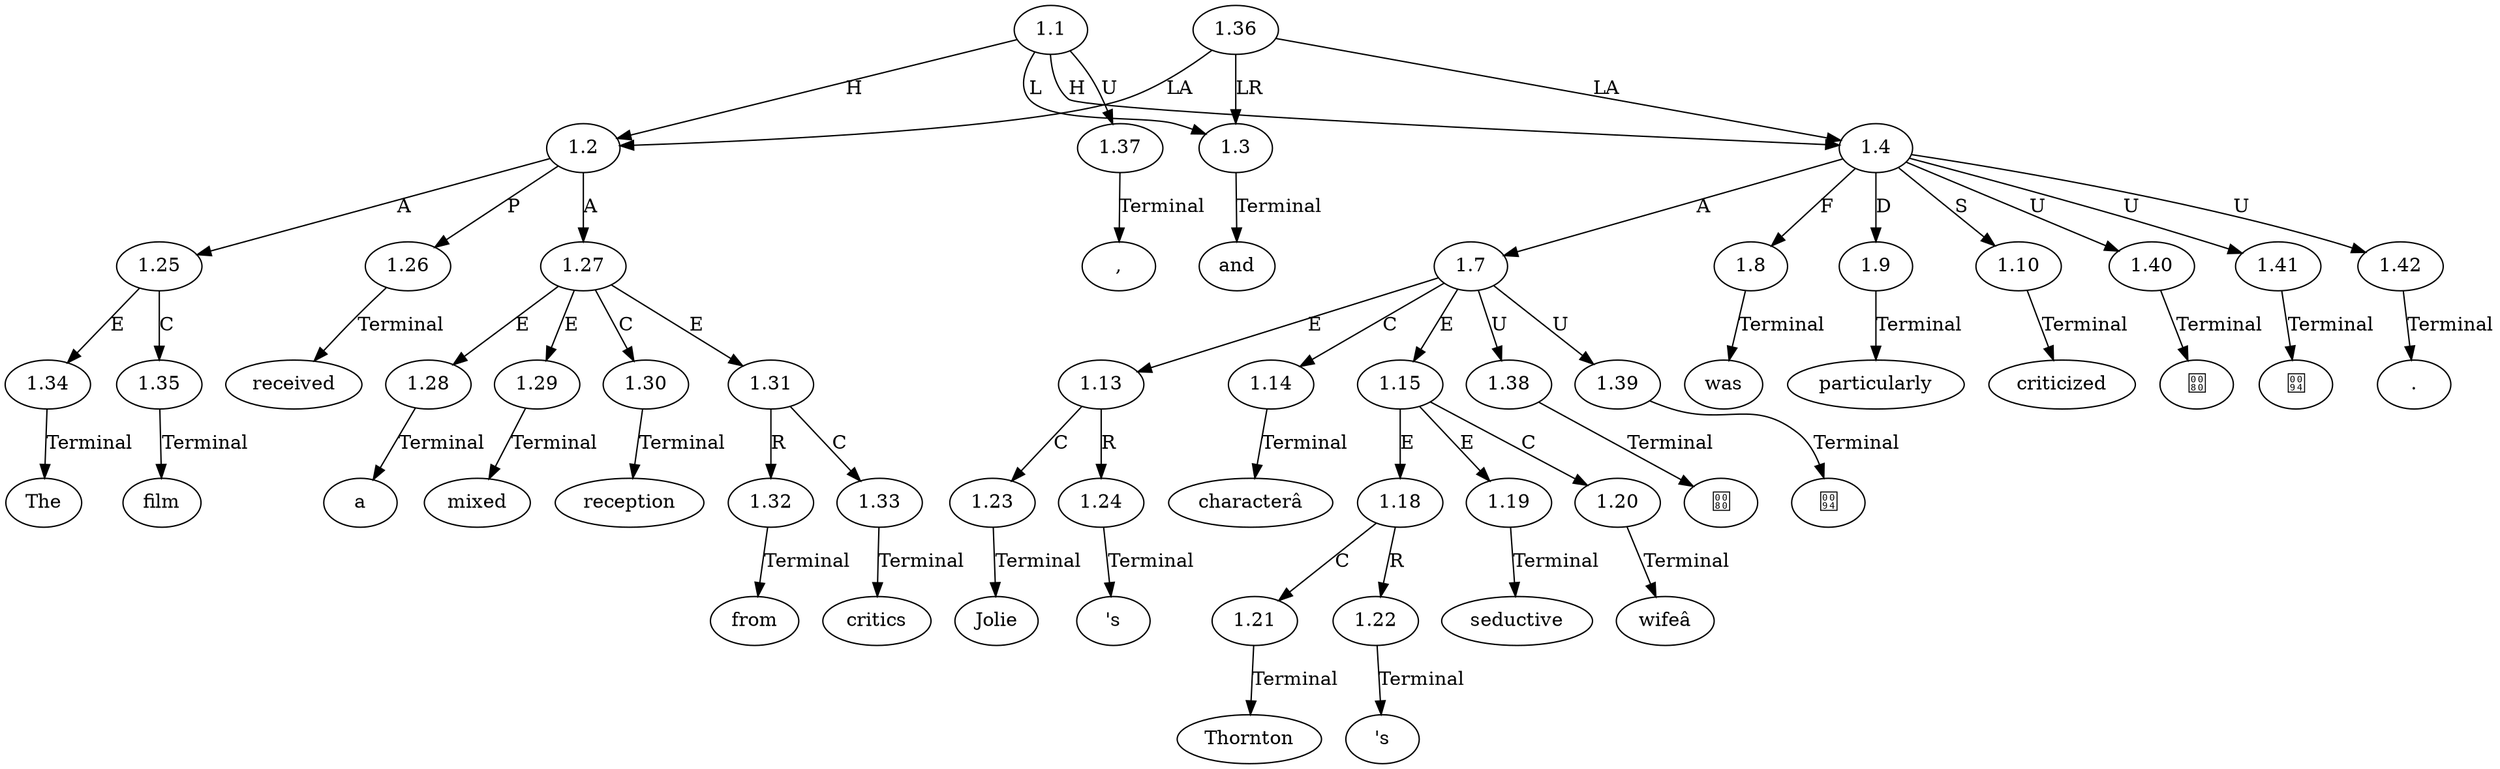 // Graph
digraph {
	0.1 [label=The ordering=out]
	0.10 [label=and ordering=out]
	0.11 [label=Jolie ordering=out]
	0.12 [label="'s" ordering=out]
	0.13 [label="characterâ" ordering=out]
	0.14 [label="" ordering=out]
	0.15 [label="" ordering=out]
	0.16 [label=Thornton ordering=out]
	0.17 [label="'s" ordering=out]
	0.18 [label=seductive ordering=out]
	0.19 [label="wifeâ" ordering=out]
	0.2 [label=film ordering=out]
	0.20 [label="" ordering=out]
	0.21 [label="" ordering=out]
	0.22 [label=was ordering=out]
	0.23 [label=particularly ordering=out]
	0.24 [label=criticized ordering=out]
	0.25 [label="." ordering=out]
	0.3 [label=received ordering=out]
	0.4 [label=a ordering=out]
	0.5 [label=mixed ordering=out]
	0.6 [label=reception ordering=out]
	0.7 [label=from ordering=out]
	0.8 [label=critics ordering=out]
	0.9 [label="," ordering=out]
	1.1 [label=1.1 ordering=out]
	1.2 [label=1.2 ordering=out]
	1.3 [label=1.3 ordering=out]
	1.4 [label=1.4 ordering=out]
	1.7 [label=1.7 ordering=out]
	1.8 [label=1.8 ordering=out]
	1.9 [label=1.9 ordering=out]
	1.10 [label=1.10 ordering=out]
	1.13 [label=1.13 ordering=out]
	1.14 [label=1.14 ordering=out]
	1.15 [label=1.15 ordering=out]
	1.18 [label=1.18 ordering=out]
	1.19 [label=1.19 ordering=out]
	1.20 [label=1.20 ordering=out]
	1.21 [label=1.21 ordering=out]
	1.22 [label=1.22 ordering=out]
	1.23 [label=1.23 ordering=out]
	1.24 [label=1.24 ordering=out]
	1.25 [label=1.25 ordering=out]
	1.26 [label=1.26 ordering=out]
	1.27 [label=1.27 ordering=out]
	1.28 [label=1.28 ordering=out]
	1.29 [label=1.29 ordering=out]
	1.30 [label=1.30 ordering=out]
	1.31 [label=1.31 ordering=out]
	1.32 [label=1.32 ordering=out]
	1.33 [label=1.33 ordering=out]
	1.34 [label=1.34 ordering=out]
	1.35 [label=1.35 ordering=out]
	1.36 [label=1.36 ordering=out]
	1.37 [label=1.37 ordering=out]
	1.38 [label=1.38 ordering=out]
	1.39 [label=1.39 ordering=out]
	1.40 [label=1.40 ordering=out]
	1.41 [label=1.41 ordering=out]
	1.42 [label=1.42 ordering=out]
	1.1 -> 1.2 [label=H ordering=out]
	1.1 -> 1.3 [label=L ordering=out]
	1.1 -> 1.4 [label=H ordering=out]
	1.1 -> 1.37 [label=U ordering=out]
	1.2 -> 1.25 [label=A ordering=out]
	1.2 -> 1.26 [label=P ordering=out]
	1.2 -> 1.27 [label=A ordering=out]
	1.3 -> 0.10 [label=Terminal ordering=out]
	1.4 -> 1.7 [label=A ordering=out]
	1.4 -> 1.8 [label=F ordering=out]
	1.4 -> 1.9 [label=D ordering=out]
	1.4 -> 1.10 [label=S ordering=out]
	1.4 -> 1.40 [label=U ordering=out]
	1.4 -> 1.41 [label=U ordering=out]
	1.4 -> 1.42 [label=U ordering=out]
	1.7 -> 1.13 [label=E ordering=out]
	1.7 -> 1.14 [label=C ordering=out]
	1.7 -> 1.15 [label=E ordering=out]
	1.7 -> 1.38 [label=U ordering=out]
	1.7 -> 1.39 [label=U ordering=out]
	1.8 -> 0.22 [label=Terminal ordering=out]
	1.9 -> 0.23 [label=Terminal ordering=out]
	1.10 -> 0.24 [label=Terminal ordering=out]
	1.13 -> 1.23 [label=C ordering=out]
	1.13 -> 1.24 [label=R ordering=out]
	1.14 -> 0.13 [label=Terminal ordering=out]
	1.15 -> 1.18 [label=E ordering=out]
	1.15 -> 1.19 [label=E ordering=out]
	1.15 -> 1.20 [label=C ordering=out]
	1.18 -> 1.21 [label=C ordering=out]
	1.18 -> 1.22 [label=R ordering=out]
	1.19 -> 0.18 [label=Terminal ordering=out]
	1.20 -> 0.19 [label=Terminal ordering=out]
	1.21 -> 0.16 [label=Terminal ordering=out]
	1.22 -> 0.17 [label=Terminal ordering=out]
	1.23 -> 0.11 [label=Terminal ordering=out]
	1.24 -> 0.12 [label=Terminal ordering=out]
	1.25 -> 1.34 [label=E ordering=out]
	1.25 -> 1.35 [label=C ordering=out]
	1.26 -> 0.3 [label=Terminal ordering=out]
	1.27 -> 1.28 [label=E ordering=out]
	1.27 -> 1.29 [label=E ordering=out]
	1.27 -> 1.30 [label=C ordering=out]
	1.27 -> 1.31 [label=E ordering=out]
	1.28 -> 0.4 [label=Terminal ordering=out]
	1.29 -> 0.5 [label=Terminal ordering=out]
	1.30 -> 0.6 [label=Terminal ordering=out]
	1.31 -> 1.32 [label=R ordering=out]
	1.31 -> 1.33 [label=C ordering=out]
	1.32 -> 0.7 [label=Terminal ordering=out]
	1.33 -> 0.8 [label=Terminal ordering=out]
	1.34 -> 0.1 [label=Terminal ordering=out]
	1.35 -> 0.2 [label=Terminal ordering=out]
	1.36 -> 1.2 [label=LA ordering=out]
	1.36 -> 1.3 [label=LR ordering=out]
	1.36 -> 1.4 [label=LA ordering=out]
	1.37 -> 0.9 [label=Terminal ordering=out]
	1.38 -> 0.14 [label=Terminal ordering=out]
	1.39 -> 0.15 [label=Terminal ordering=out]
	1.40 -> 0.20 [label=Terminal ordering=out]
	1.41 -> 0.21 [label=Terminal ordering=out]
	1.42 -> 0.25 [label=Terminal ordering=out]
}
